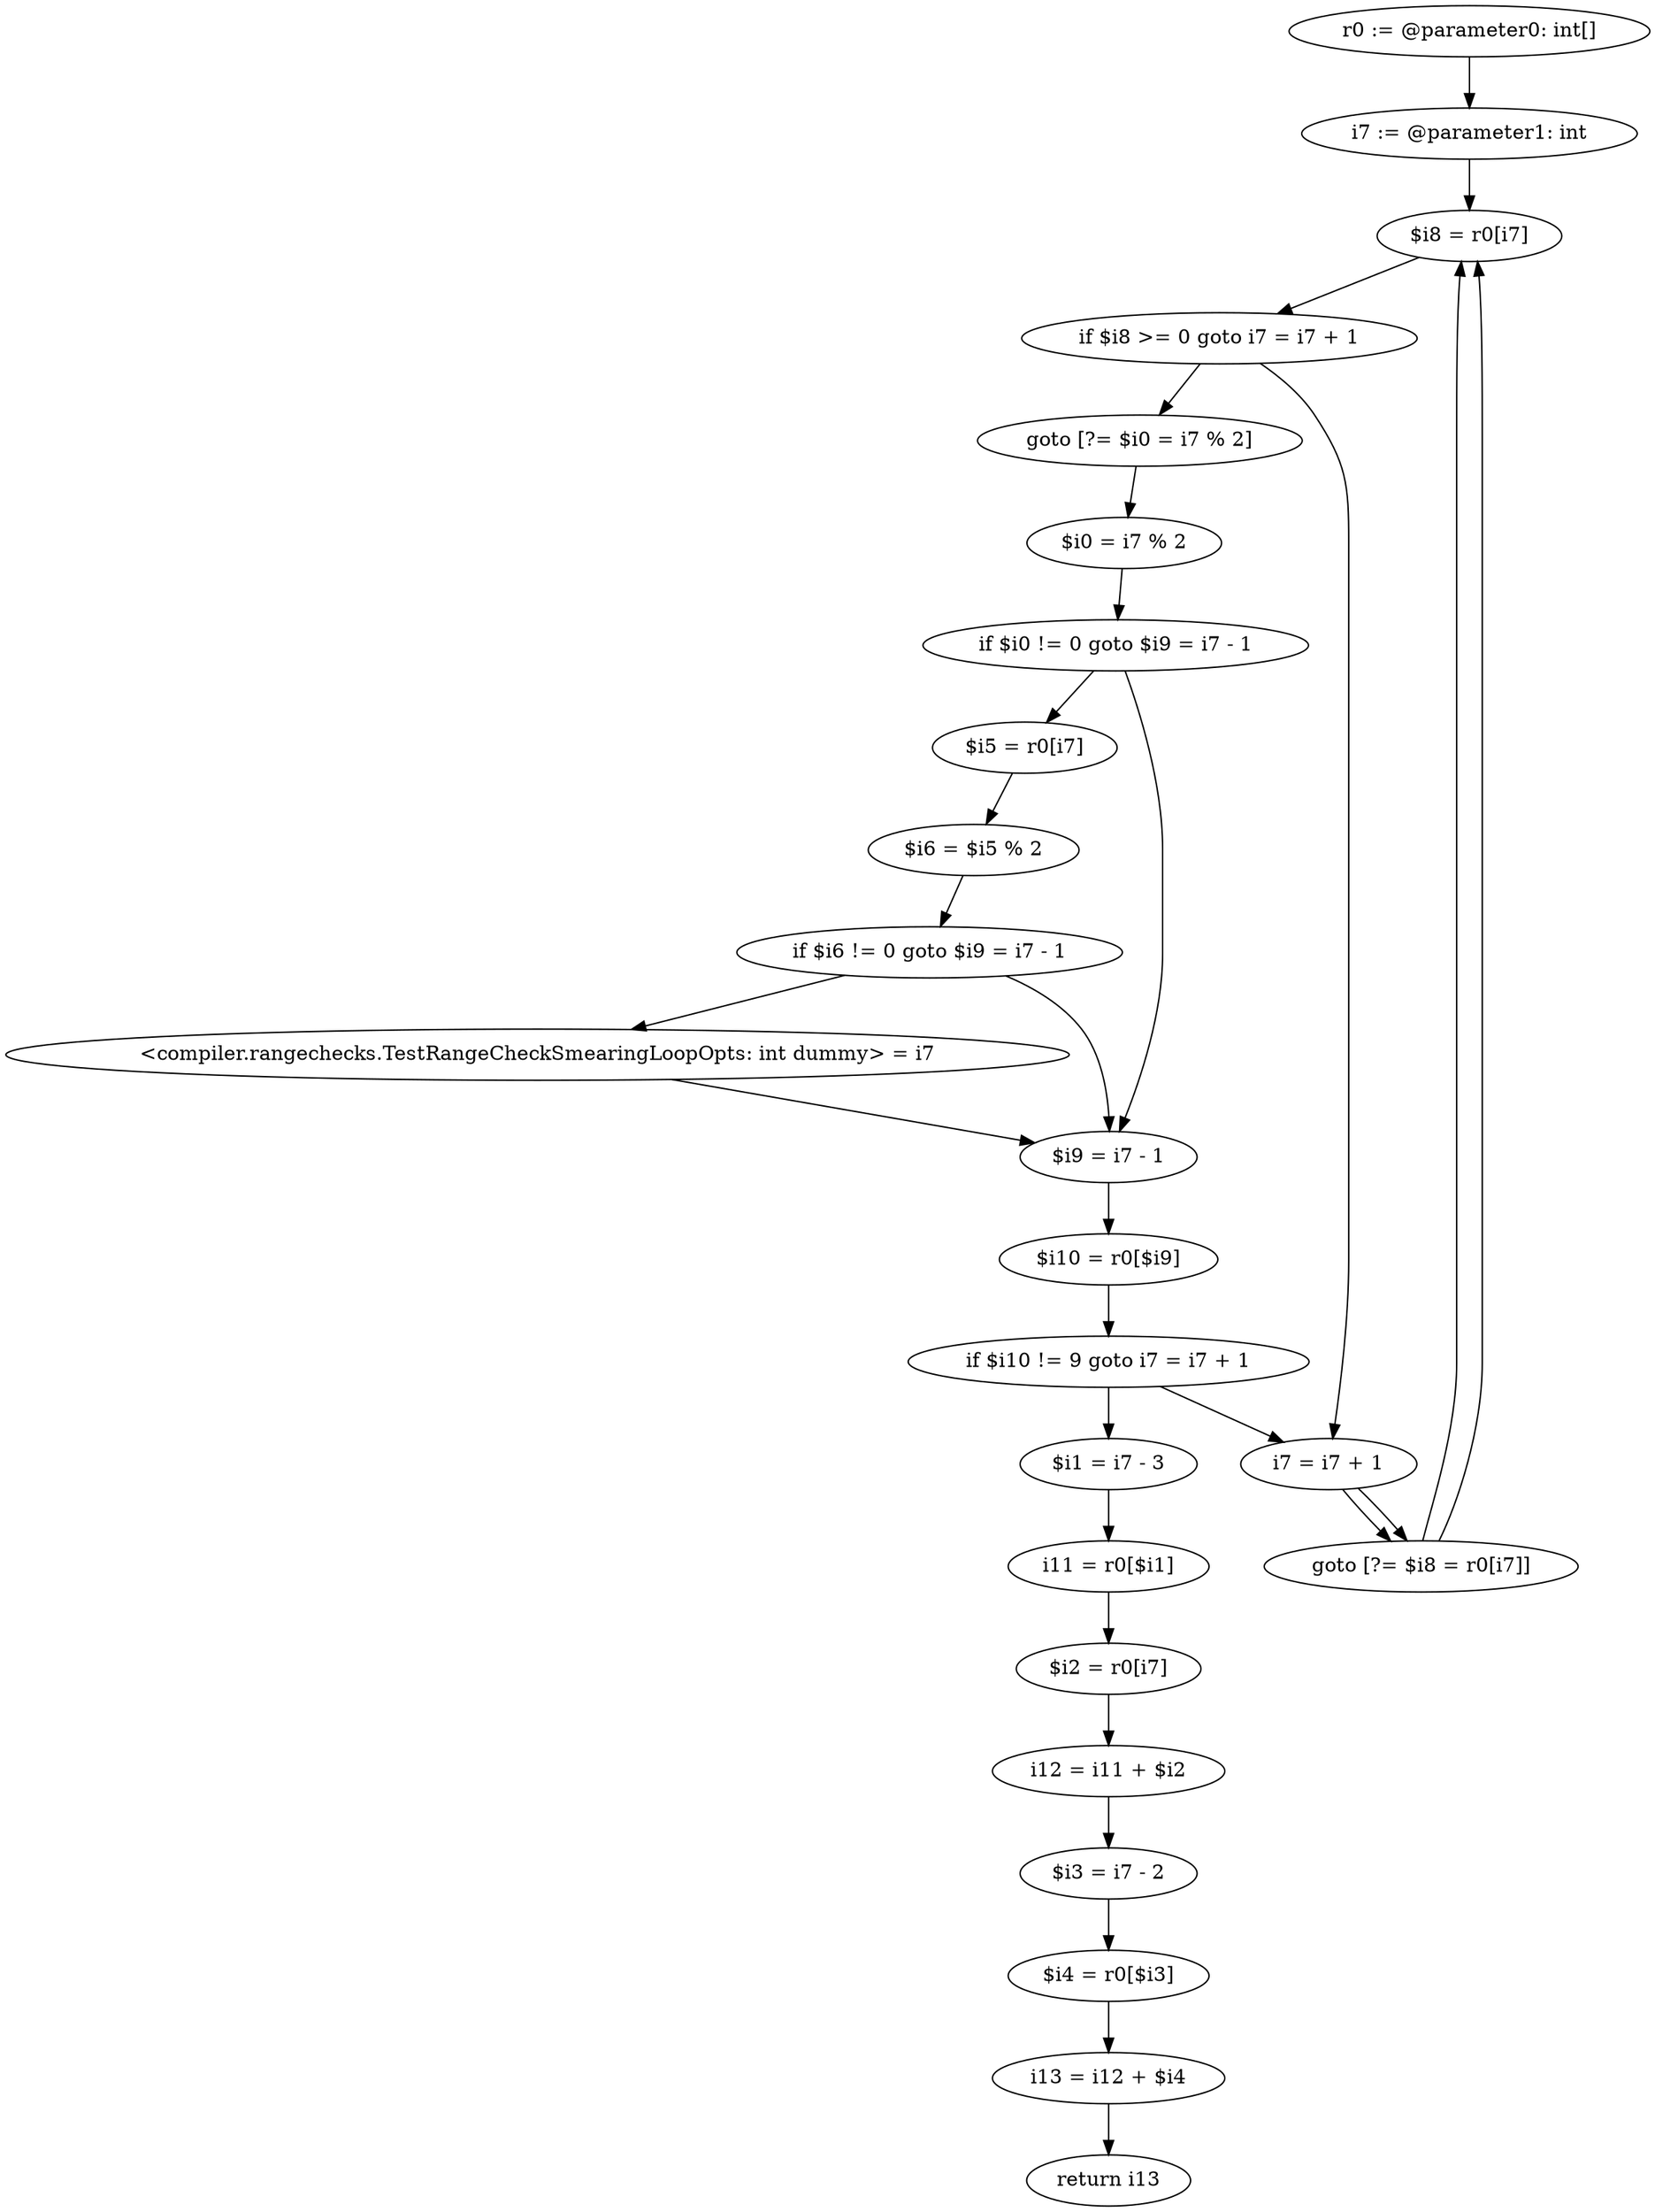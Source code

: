 digraph "unitGraph" {
    "r0 := @parameter0: int[]"
    "i7 := @parameter1: int"
    "$i8 = r0[i7]"
    "if $i8 >= 0 goto i7 = i7 + 1"
    "goto [?= $i0 = i7 % 2]"
    "i7 = i7 + 1"
    "goto [?= $i8 = r0[i7]]"
    "$i0 = i7 % 2"
    "if $i0 != 0 goto $i9 = i7 - 1"
    "$i5 = r0[i7]"
    "$i6 = $i5 % 2"
    "if $i6 != 0 goto $i9 = i7 - 1"
    "<compiler.rangechecks.TestRangeCheckSmearingLoopOpts: int dummy> = i7"
    "$i9 = i7 - 1"
    "$i10 = r0[$i9]"
    "if $i10 != 9 goto i7 = i7 + 1"
    "$i1 = i7 - 3"
    "i11 = r0[$i1]"
    "$i2 = r0[i7]"
    "i12 = i11 + $i2"
    "$i3 = i7 - 2"
    "$i4 = r0[$i3]"
    "i13 = i12 + $i4"
    "return i13"
    "r0 := @parameter0: int[]"->"i7 := @parameter1: int";
    "i7 := @parameter1: int"->"$i8 = r0[i7]";
    "$i8 = r0[i7]"->"if $i8 >= 0 goto i7 = i7 + 1";
    "if $i8 >= 0 goto i7 = i7 + 1"->"goto [?= $i0 = i7 % 2]";
    "if $i8 >= 0 goto i7 = i7 + 1"->"i7 = i7 + 1";
    "goto [?= $i0 = i7 % 2]"->"$i0 = i7 % 2";
    "i7 = i7 + 1"->"goto [?= $i8 = r0[i7]]";
    "goto [?= $i8 = r0[i7]]"->"$i8 = r0[i7]";
    "$i0 = i7 % 2"->"if $i0 != 0 goto $i9 = i7 - 1";
    "if $i0 != 0 goto $i9 = i7 - 1"->"$i5 = r0[i7]";
    "if $i0 != 0 goto $i9 = i7 - 1"->"$i9 = i7 - 1";
    "$i5 = r0[i7]"->"$i6 = $i5 % 2";
    "$i6 = $i5 % 2"->"if $i6 != 0 goto $i9 = i7 - 1";
    "if $i6 != 0 goto $i9 = i7 - 1"->"<compiler.rangechecks.TestRangeCheckSmearingLoopOpts: int dummy> = i7";
    "if $i6 != 0 goto $i9 = i7 - 1"->"$i9 = i7 - 1";
    "<compiler.rangechecks.TestRangeCheckSmearingLoopOpts: int dummy> = i7"->"$i9 = i7 - 1";
    "$i9 = i7 - 1"->"$i10 = r0[$i9]";
    "$i10 = r0[$i9]"->"if $i10 != 9 goto i7 = i7 + 1";
    "if $i10 != 9 goto i7 = i7 + 1"->"$i1 = i7 - 3";
    "if $i10 != 9 goto i7 = i7 + 1"->"i7 = i7 + 1";
    "$i1 = i7 - 3"->"i11 = r0[$i1]";
    "i11 = r0[$i1]"->"$i2 = r0[i7]";
    "$i2 = r0[i7]"->"i12 = i11 + $i2";
    "i12 = i11 + $i2"->"$i3 = i7 - 2";
    "$i3 = i7 - 2"->"$i4 = r0[$i3]";
    "$i4 = r0[$i3]"->"i13 = i12 + $i4";
    "i13 = i12 + $i4"->"return i13";
    "i7 = i7 + 1"->"goto [?= $i8 = r0[i7]]";
    "goto [?= $i8 = r0[i7]]"->"$i8 = r0[i7]";
}

